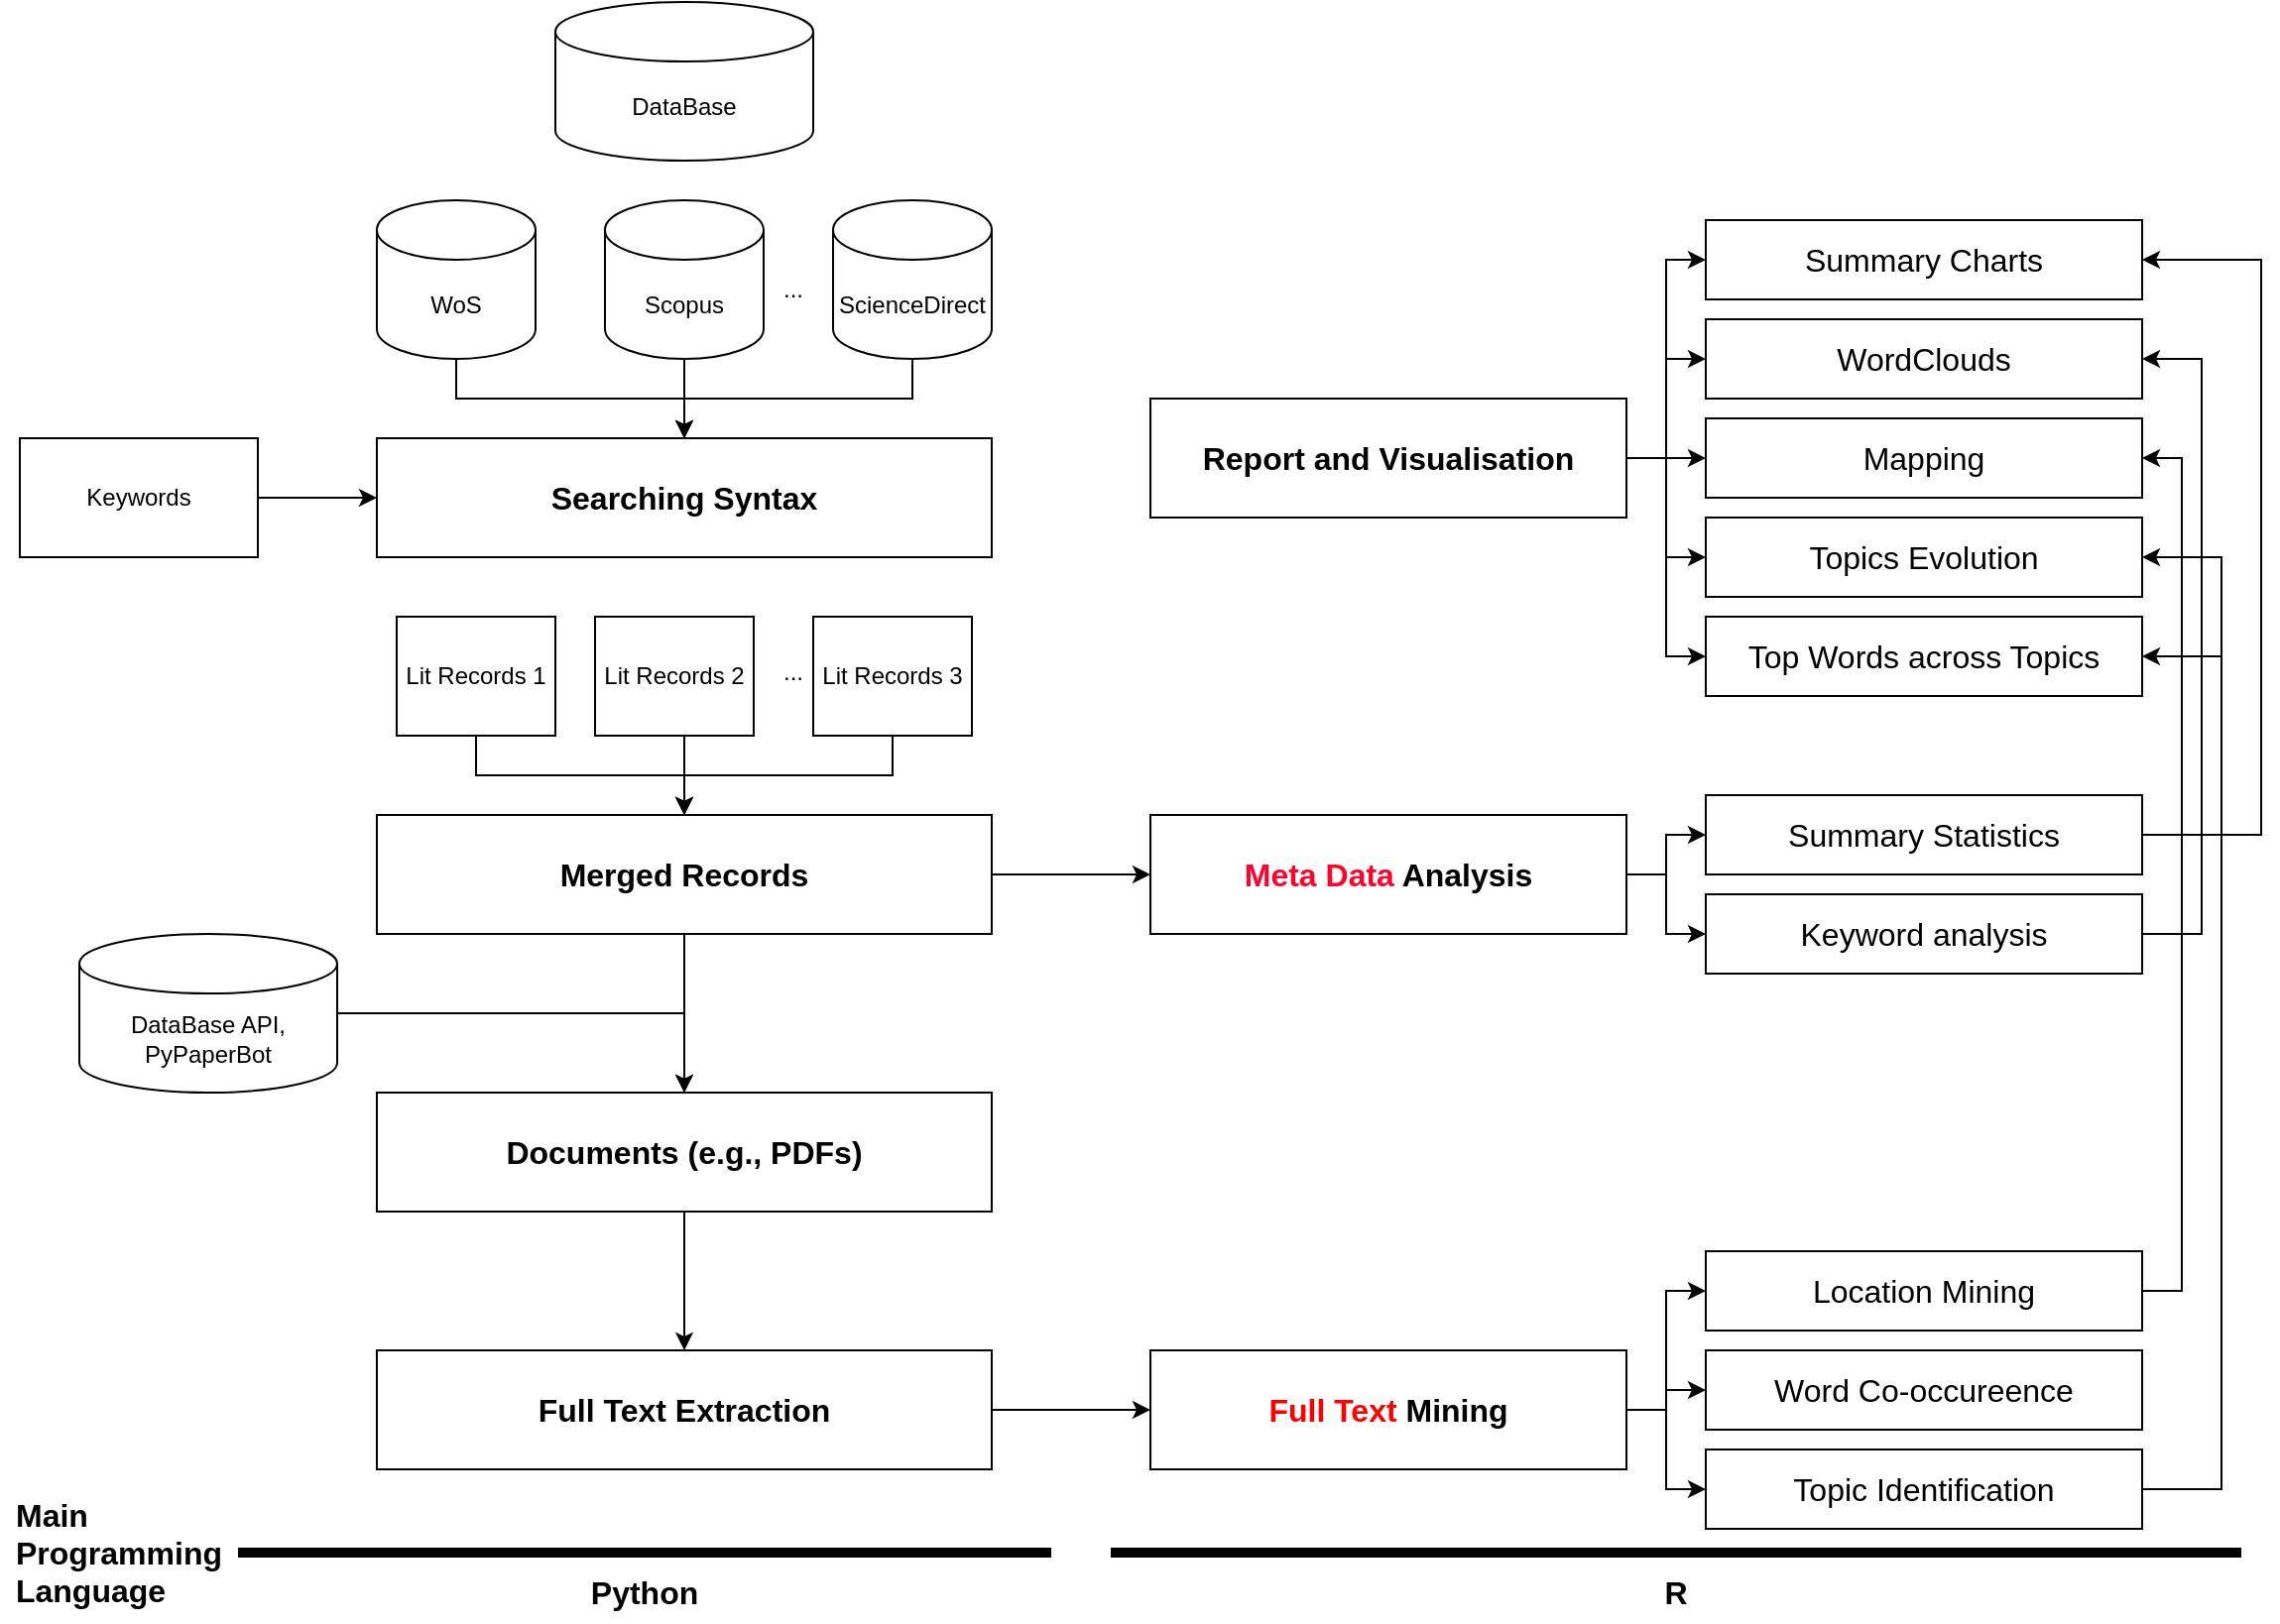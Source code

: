 <mxfile version="21.2.1" type="device">
  <diagram name="Page-1" id="JkrhiDNcaYINZbtEDggA">
    <mxGraphModel dx="2085" dy="1314" grid="1" gridSize="10" guides="1" tooltips="1" connect="1" arrows="1" fold="1" page="1" pageScale="1" pageWidth="1169" pageHeight="827" math="0" shadow="0">
      <root>
        <mxCell id="0" />
        <mxCell id="1" parent="0" />
        <mxCell id="MNeNwehhgFiUdXqXP5lv-31" style="edgeStyle=orthogonalEdgeStyle;rounded=0;orthogonalLoop=1;jettySize=auto;html=1;exitX=1;exitY=0.5;exitDx=0;exitDy=0;entryX=0;entryY=0.5;entryDx=0;entryDy=0;" parent="1" source="MNeNwehhgFiUdXqXP5lv-1" target="MNeNwehhgFiUdXqXP5lv-7" edge="1">
          <mxGeometry relative="1" as="geometry" />
        </mxCell>
        <mxCell id="MNeNwehhgFiUdXqXP5lv-1" value="Keywords" style="rounded=0;whiteSpace=wrap;html=1;" parent="1" vertex="1">
          <mxGeometry x="10" y="230" width="120" height="60" as="geometry" />
        </mxCell>
        <mxCell id="MNeNwehhgFiUdXqXP5lv-2" value="DataBase" style="shape=cylinder3;whiteSpace=wrap;html=1;boundedLbl=1;backgroundOutline=1;size=15;" parent="1" vertex="1">
          <mxGeometry x="280" y="10" width="130" height="80" as="geometry" />
        </mxCell>
        <mxCell id="MNeNwehhgFiUdXqXP5lv-8" style="edgeStyle=orthogonalEdgeStyle;rounded=0;orthogonalLoop=1;jettySize=auto;html=1;exitX=0.5;exitY=1;exitDx=0;exitDy=0;exitPerimeter=0;" parent="1" source="MNeNwehhgFiUdXqXP5lv-3" target="MNeNwehhgFiUdXqXP5lv-7" edge="1">
          <mxGeometry relative="1" as="geometry" />
        </mxCell>
        <mxCell id="MNeNwehhgFiUdXqXP5lv-3" value="WoS" style="shape=cylinder3;whiteSpace=wrap;html=1;boundedLbl=1;backgroundOutline=1;size=15;" parent="1" vertex="1">
          <mxGeometry x="190" y="110" width="80" height="80" as="geometry" />
        </mxCell>
        <mxCell id="MNeNwehhgFiUdXqXP5lv-9" style="edgeStyle=orthogonalEdgeStyle;rounded=0;orthogonalLoop=1;jettySize=auto;html=1;exitX=0.5;exitY=1;exitDx=0;exitDy=0;exitPerimeter=0;entryX=0.5;entryY=0;entryDx=0;entryDy=0;" parent="1" source="MNeNwehhgFiUdXqXP5lv-4" target="MNeNwehhgFiUdXqXP5lv-7" edge="1">
          <mxGeometry relative="1" as="geometry" />
        </mxCell>
        <mxCell id="MNeNwehhgFiUdXqXP5lv-4" value="Scopus" style="shape=cylinder3;whiteSpace=wrap;html=1;boundedLbl=1;backgroundOutline=1;size=15;" parent="1" vertex="1">
          <mxGeometry x="305" y="110" width="80" height="80" as="geometry" />
        </mxCell>
        <mxCell id="MNeNwehhgFiUdXqXP5lv-5" value="..." style="text;html=1;strokeColor=none;fillColor=none;align=center;verticalAlign=middle;whiteSpace=wrap;rounded=0;" parent="1" vertex="1">
          <mxGeometry x="385" y="140" width="30" height="30" as="geometry" />
        </mxCell>
        <mxCell id="MNeNwehhgFiUdXqXP5lv-10" style="edgeStyle=orthogonalEdgeStyle;rounded=0;orthogonalLoop=1;jettySize=auto;html=1;exitX=0.5;exitY=1;exitDx=0;exitDy=0;exitPerimeter=0;entryX=0.5;entryY=0;entryDx=0;entryDy=0;" parent="1" source="MNeNwehhgFiUdXqXP5lv-6" target="MNeNwehhgFiUdXqXP5lv-7" edge="1">
          <mxGeometry relative="1" as="geometry" />
        </mxCell>
        <mxCell id="MNeNwehhgFiUdXqXP5lv-6" value="ScienceDirect" style="shape=cylinder3;whiteSpace=wrap;html=1;boundedLbl=1;backgroundOutline=1;size=15;" parent="1" vertex="1">
          <mxGeometry x="420" y="110" width="80" height="80" as="geometry" />
        </mxCell>
        <mxCell id="MNeNwehhgFiUdXqXP5lv-7" value="&lt;font style=&quot;font-size: 16px;&quot;&gt;&lt;b&gt;Searching Syntax&lt;/b&gt;&lt;/font&gt;" style="rounded=0;whiteSpace=wrap;html=1;" parent="1" vertex="1">
          <mxGeometry x="190" y="230" width="310" height="60" as="geometry" />
        </mxCell>
        <mxCell id="MNeNwehhgFiUdXqXP5lv-16" style="edgeStyle=orthogonalEdgeStyle;rounded=0;orthogonalLoop=1;jettySize=auto;html=1;exitX=0.5;exitY=1;exitDx=0;exitDy=0;" parent="1" source="MNeNwehhgFiUdXqXP5lv-11" target="MNeNwehhgFiUdXqXP5lv-15" edge="1">
          <mxGeometry relative="1" as="geometry" />
        </mxCell>
        <mxCell id="MNeNwehhgFiUdXqXP5lv-11" value="Lit Records 1" style="rounded=0;whiteSpace=wrap;html=1;" parent="1" vertex="1">
          <mxGeometry x="200" y="320" width="80" height="60" as="geometry" />
        </mxCell>
        <mxCell id="MNeNwehhgFiUdXqXP5lv-18" style="edgeStyle=orthogonalEdgeStyle;rounded=0;orthogonalLoop=1;jettySize=auto;html=1;exitX=0.5;exitY=1;exitDx=0;exitDy=0;entryX=0.5;entryY=0;entryDx=0;entryDy=0;" parent="1" source="MNeNwehhgFiUdXqXP5lv-12" target="MNeNwehhgFiUdXqXP5lv-15" edge="1">
          <mxGeometry relative="1" as="geometry" />
        </mxCell>
        <mxCell id="MNeNwehhgFiUdXqXP5lv-12" value="Lit Records 3" style="rounded=0;whiteSpace=wrap;html=1;" parent="1" vertex="1">
          <mxGeometry x="410" y="320" width="80" height="60" as="geometry" />
        </mxCell>
        <mxCell id="MNeNwehhgFiUdXqXP5lv-17" style="edgeStyle=orthogonalEdgeStyle;rounded=0;orthogonalLoop=1;jettySize=auto;html=1;exitX=0.5;exitY=1;exitDx=0;exitDy=0;entryX=0.5;entryY=0;entryDx=0;entryDy=0;" parent="1" source="MNeNwehhgFiUdXqXP5lv-13" target="MNeNwehhgFiUdXqXP5lv-15" edge="1">
          <mxGeometry relative="1" as="geometry">
            <Array as="points">
              <mxPoint x="345" y="380" />
            </Array>
          </mxGeometry>
        </mxCell>
        <mxCell id="MNeNwehhgFiUdXqXP5lv-13" value="Lit Records 2" style="rounded=0;whiteSpace=wrap;html=1;" parent="1" vertex="1">
          <mxGeometry x="300" y="320" width="80" height="60" as="geometry" />
        </mxCell>
        <mxCell id="MNeNwehhgFiUdXqXP5lv-14" value="..." style="text;html=1;strokeColor=none;fillColor=none;align=center;verticalAlign=middle;whiteSpace=wrap;rounded=0;" parent="1" vertex="1">
          <mxGeometry x="385" y="333" width="30" height="30" as="geometry" />
        </mxCell>
        <mxCell id="MNeNwehhgFiUdXqXP5lv-21" style="edgeStyle=orthogonalEdgeStyle;rounded=0;orthogonalLoop=1;jettySize=auto;html=1;exitX=0.5;exitY=1;exitDx=0;exitDy=0;entryX=0.5;entryY=0;entryDx=0;entryDy=0;" parent="1" source="MNeNwehhgFiUdXqXP5lv-15" target="MNeNwehhgFiUdXqXP5lv-19" edge="1">
          <mxGeometry relative="1" as="geometry" />
        </mxCell>
        <mxCell id="MNeNwehhgFiUdXqXP5lv-26" style="edgeStyle=orthogonalEdgeStyle;rounded=0;orthogonalLoop=1;jettySize=auto;html=1;exitX=1;exitY=0.5;exitDx=0;exitDy=0;" parent="1" source="MNeNwehhgFiUdXqXP5lv-15" target="MNeNwehhgFiUdXqXP5lv-25" edge="1">
          <mxGeometry relative="1" as="geometry" />
        </mxCell>
        <mxCell id="MNeNwehhgFiUdXqXP5lv-15" value="&lt;b&gt;&lt;font style=&quot;font-size: 16px;&quot;&gt;Merged Records&lt;/font&gt;&lt;/b&gt;" style="rounded=0;whiteSpace=wrap;html=1;" parent="1" vertex="1">
          <mxGeometry x="190" y="420" width="310" height="60" as="geometry" />
        </mxCell>
        <mxCell id="MNeNwehhgFiUdXqXP5lv-39" style="edgeStyle=orthogonalEdgeStyle;rounded=0;orthogonalLoop=1;jettySize=auto;html=1;exitX=0.5;exitY=1;exitDx=0;exitDy=0;" parent="1" source="MNeNwehhgFiUdXqXP5lv-19" target="MNeNwehhgFiUdXqXP5lv-36" edge="1">
          <mxGeometry relative="1" as="geometry" />
        </mxCell>
        <mxCell id="MNeNwehhgFiUdXqXP5lv-19" value="&lt;b&gt;&lt;font style=&quot;font-size: 16px;&quot;&gt;Documents (e.g., PDFs)&lt;/font&gt;&lt;/b&gt;" style="rounded=0;whiteSpace=wrap;html=1;" parent="1" vertex="1">
          <mxGeometry x="190" y="560" width="310" height="60" as="geometry" />
        </mxCell>
        <mxCell id="MNeNwehhgFiUdXqXP5lv-30" style="edgeStyle=orthogonalEdgeStyle;rounded=0;orthogonalLoop=1;jettySize=auto;html=1;exitX=1;exitY=0.5;exitDx=0;exitDy=0;exitPerimeter=0;entryX=0.5;entryY=0;entryDx=0;entryDy=0;" parent="1" source="MNeNwehhgFiUdXqXP5lv-23" target="MNeNwehhgFiUdXqXP5lv-19" edge="1">
          <mxGeometry relative="1" as="geometry" />
        </mxCell>
        <mxCell id="MNeNwehhgFiUdXqXP5lv-23" value="DataBase API, PyPaperBot" style="shape=cylinder3;whiteSpace=wrap;html=1;boundedLbl=1;backgroundOutline=1;size=15;" parent="1" vertex="1">
          <mxGeometry x="40" y="480" width="130" height="80" as="geometry" />
        </mxCell>
        <mxCell id="MNeNwehhgFiUdXqXP5lv-46" style="edgeStyle=orthogonalEdgeStyle;rounded=0;orthogonalLoop=1;jettySize=auto;html=1;exitX=1;exitY=0.5;exitDx=0;exitDy=0;entryX=0;entryY=0.5;entryDx=0;entryDy=0;" parent="1" source="MNeNwehhgFiUdXqXP5lv-25" target="MNeNwehhgFiUdXqXP5lv-40" edge="1">
          <mxGeometry relative="1" as="geometry" />
        </mxCell>
        <mxCell id="MNeNwehhgFiUdXqXP5lv-62" style="edgeStyle=orthogonalEdgeStyle;rounded=0;orthogonalLoop=1;jettySize=auto;html=1;exitX=1;exitY=0.5;exitDx=0;exitDy=0;entryX=0;entryY=0.5;entryDx=0;entryDy=0;" parent="1" source="MNeNwehhgFiUdXqXP5lv-25" target="MNeNwehhgFiUdXqXP5lv-61" edge="1">
          <mxGeometry relative="1" as="geometry" />
        </mxCell>
        <mxCell id="MNeNwehhgFiUdXqXP5lv-25" value="&lt;b&gt;&lt;font style=&quot;font-size: 16px;&quot;&gt;&lt;font color=&quot;#ff032d&quot;&gt;Meta Data &lt;/font&gt;Analysis&lt;/font&gt;&lt;/b&gt;" style="rounded=0;whiteSpace=wrap;html=1;" parent="1" vertex="1">
          <mxGeometry x="580" y="420" width="240" height="60" as="geometry" />
        </mxCell>
        <mxCell id="MNeNwehhgFiUdXqXP5lv-49" style="edgeStyle=orthogonalEdgeStyle;rounded=0;orthogonalLoop=1;jettySize=auto;html=1;exitX=1;exitY=0.5;exitDx=0;exitDy=0;entryX=0;entryY=0.5;entryDx=0;entryDy=0;" parent="1" source="MNeNwehhgFiUdXqXP5lv-29" target="MNeNwehhgFiUdXqXP5lv-41" edge="1">
          <mxGeometry relative="1" as="geometry" />
        </mxCell>
        <mxCell id="MNeNwehhgFiUdXqXP5lv-50" style="edgeStyle=orthogonalEdgeStyle;rounded=0;orthogonalLoop=1;jettySize=auto;html=1;exitX=1;exitY=0.5;exitDx=0;exitDy=0;entryX=0;entryY=0.5;entryDx=0;entryDy=0;" parent="1" source="MNeNwehhgFiUdXqXP5lv-29" target="MNeNwehhgFiUdXqXP5lv-42" edge="1">
          <mxGeometry relative="1" as="geometry" />
        </mxCell>
        <mxCell id="MNeNwehhgFiUdXqXP5lv-63" style="edgeStyle=orthogonalEdgeStyle;rounded=0;orthogonalLoop=1;jettySize=auto;html=1;exitX=1;exitY=0.5;exitDx=0;exitDy=0;entryX=0;entryY=0.5;entryDx=0;entryDy=0;" parent="1" source="MNeNwehhgFiUdXqXP5lv-29" target="MNeNwehhgFiUdXqXP5lv-56" edge="1">
          <mxGeometry relative="1" as="geometry" />
        </mxCell>
        <mxCell id="MNeNwehhgFiUdXqXP5lv-64" style="edgeStyle=orthogonalEdgeStyle;rounded=0;orthogonalLoop=1;jettySize=auto;html=1;exitX=1;exitY=0.5;exitDx=0;exitDy=0;entryX=0;entryY=0.5;entryDx=0;entryDy=0;" parent="1" source="MNeNwehhgFiUdXqXP5lv-29" target="MNeNwehhgFiUdXqXP5lv-58" edge="1">
          <mxGeometry relative="1" as="geometry" />
        </mxCell>
        <mxCell id="MNeNwehhgFiUdXqXP5lv-66" style="edgeStyle=orthogonalEdgeStyle;rounded=0;orthogonalLoop=1;jettySize=auto;html=1;exitX=1;exitY=0.5;exitDx=0;exitDy=0;entryX=0;entryY=0.5;entryDx=0;entryDy=0;" parent="1" source="MNeNwehhgFiUdXqXP5lv-29" target="MNeNwehhgFiUdXqXP5lv-65" edge="1">
          <mxGeometry relative="1" as="geometry" />
        </mxCell>
        <mxCell id="MNeNwehhgFiUdXqXP5lv-29" value="&lt;b&gt;&lt;font style=&quot;font-size: 16px;&quot;&gt;Report and Visualisation&lt;/font&gt;&lt;/b&gt;" style="rounded=0;whiteSpace=wrap;html=1;" parent="1" vertex="1">
          <mxGeometry x="580" y="210" width="240" height="60" as="geometry" />
        </mxCell>
        <mxCell id="MNeNwehhgFiUdXqXP5lv-35" style="edgeStyle=orthogonalEdgeStyle;rounded=0;orthogonalLoop=1;jettySize=auto;html=1;exitX=1;exitY=0.5;exitDx=0;exitDy=0;entryX=0;entryY=0.5;entryDx=0;entryDy=0;" parent="1" source="MNeNwehhgFiUdXqXP5lv-36" target="MNeNwehhgFiUdXqXP5lv-37" edge="1">
          <mxGeometry relative="1" as="geometry" />
        </mxCell>
        <mxCell id="MNeNwehhgFiUdXqXP5lv-36" value="&lt;b&gt;&lt;font style=&quot;font-size: 16px;&quot;&gt;Full Text Extraction&lt;/font&gt;&lt;/b&gt;" style="rounded=0;whiteSpace=wrap;html=1;" parent="1" vertex="1">
          <mxGeometry x="190" y="690" width="310" height="60" as="geometry" />
        </mxCell>
        <mxCell id="MNeNwehhgFiUdXqXP5lv-47" style="edgeStyle=orthogonalEdgeStyle;rounded=0;orthogonalLoop=1;jettySize=auto;html=1;exitX=1;exitY=0.5;exitDx=0;exitDy=0;entryX=0;entryY=0.5;entryDx=0;entryDy=0;" parent="1" source="MNeNwehhgFiUdXqXP5lv-37" target="MNeNwehhgFiUdXqXP5lv-38" edge="1">
          <mxGeometry relative="1" as="geometry" />
        </mxCell>
        <mxCell id="MNeNwehhgFiUdXqXP5lv-54" style="edgeStyle=orthogonalEdgeStyle;rounded=0;orthogonalLoop=1;jettySize=auto;html=1;exitX=1;exitY=0.5;exitDx=0;exitDy=0;entryX=0;entryY=0.5;entryDx=0;entryDy=0;" parent="1" source="MNeNwehhgFiUdXqXP5lv-37" target="MNeNwehhgFiUdXqXP5lv-51" edge="1">
          <mxGeometry relative="1" as="geometry" />
        </mxCell>
        <mxCell id="MNeNwehhgFiUdXqXP5lv-55" style="edgeStyle=orthogonalEdgeStyle;rounded=0;orthogonalLoop=1;jettySize=auto;html=1;exitX=1;exitY=0.5;exitDx=0;exitDy=0;entryX=0;entryY=0.5;entryDx=0;entryDy=0;" parent="1" source="MNeNwehhgFiUdXqXP5lv-37" target="MNeNwehhgFiUdXqXP5lv-52" edge="1">
          <mxGeometry relative="1" as="geometry" />
        </mxCell>
        <mxCell id="MNeNwehhgFiUdXqXP5lv-37" value="&lt;b&gt;&lt;font style=&quot;font-size: 16px;&quot;&gt;&lt;font color=&quot;#ff0000&quot;&gt;Full Text&lt;/font&gt; Mining&lt;/font&gt;&lt;/b&gt;" style="rounded=0;whiteSpace=wrap;html=1;" parent="1" vertex="1">
          <mxGeometry x="580" y="690" width="240" height="60" as="geometry" />
        </mxCell>
        <mxCell id="MNeNwehhgFiUdXqXP5lv-45" style="edgeStyle=orthogonalEdgeStyle;rounded=0;orthogonalLoop=1;jettySize=auto;html=1;exitX=1;exitY=0.5;exitDx=0;exitDy=0;entryX=1;entryY=0.5;entryDx=0;entryDy=0;" parent="1" source="MNeNwehhgFiUdXqXP5lv-38" target="MNeNwehhgFiUdXqXP5lv-42" edge="1">
          <mxGeometry relative="1" as="geometry" />
        </mxCell>
        <mxCell id="MNeNwehhgFiUdXqXP5lv-38" value="&lt;font style=&quot;font-size: 16px;&quot;&gt;Location Mining&lt;/font&gt;" style="rounded=0;whiteSpace=wrap;html=1;" parent="1" vertex="1">
          <mxGeometry x="860" y="640" width="220" height="40" as="geometry" />
        </mxCell>
        <mxCell id="MNeNwehhgFiUdXqXP5lv-48" style="edgeStyle=orthogonalEdgeStyle;rounded=0;orthogonalLoop=1;jettySize=auto;html=1;exitX=1;exitY=0.5;exitDx=0;exitDy=0;entryX=1;entryY=0.5;entryDx=0;entryDy=0;" parent="1" source="MNeNwehhgFiUdXqXP5lv-40" target="MNeNwehhgFiUdXqXP5lv-41" edge="1">
          <mxGeometry relative="1" as="geometry">
            <Array as="points">
              <mxPoint x="1110" y="480" />
              <mxPoint x="1110" y="190" />
            </Array>
          </mxGeometry>
        </mxCell>
        <mxCell id="MNeNwehhgFiUdXqXP5lv-40" value="&lt;span style=&quot;font-size: 16px;&quot;&gt;Keyword analysis&lt;/span&gt;" style="rounded=0;whiteSpace=wrap;html=1;" parent="1" vertex="1">
          <mxGeometry x="860" y="460" width="220" height="40" as="geometry" />
        </mxCell>
        <mxCell id="MNeNwehhgFiUdXqXP5lv-41" value="&lt;span style=&quot;font-size: 16px;&quot;&gt;WordClouds&lt;/span&gt;" style="rounded=0;whiteSpace=wrap;html=1;" parent="1" vertex="1">
          <mxGeometry x="860" y="170" width="220" height="40" as="geometry" />
        </mxCell>
        <mxCell id="MNeNwehhgFiUdXqXP5lv-42" value="&lt;font style=&quot;font-size: 16px;&quot;&gt;Mapping&lt;/font&gt;" style="rounded=0;whiteSpace=wrap;html=1;" parent="1" vertex="1">
          <mxGeometry x="860" y="220" width="220" height="40" as="geometry" />
        </mxCell>
        <mxCell id="MNeNwehhgFiUdXqXP5lv-51" value="&lt;font style=&quot;font-size: 16px;&quot;&gt;Word Co-occureence&lt;/font&gt;" style="rounded=0;whiteSpace=wrap;html=1;" parent="1" vertex="1">
          <mxGeometry x="860" y="690" width="220" height="40" as="geometry" />
        </mxCell>
        <mxCell id="MNeNwehhgFiUdXqXP5lv-57" style="edgeStyle=orthogonalEdgeStyle;rounded=0;orthogonalLoop=1;jettySize=auto;html=1;exitX=1;exitY=0.5;exitDx=0;exitDy=0;entryX=1;entryY=0.5;entryDx=0;entryDy=0;" parent="1" source="MNeNwehhgFiUdXqXP5lv-52" target="MNeNwehhgFiUdXqXP5lv-56" edge="1">
          <mxGeometry relative="1" as="geometry">
            <Array as="points">
              <mxPoint x="1120" y="760" />
              <mxPoint x="1120" y="290" />
            </Array>
          </mxGeometry>
        </mxCell>
        <mxCell id="MNeNwehhgFiUdXqXP5lv-59" style="edgeStyle=orthogonalEdgeStyle;rounded=0;orthogonalLoop=1;jettySize=auto;html=1;exitX=1;exitY=0.5;exitDx=0;exitDy=0;entryX=1;entryY=0.5;entryDx=0;entryDy=0;" parent="1" source="MNeNwehhgFiUdXqXP5lv-52" target="MNeNwehhgFiUdXqXP5lv-58" edge="1">
          <mxGeometry relative="1" as="geometry">
            <Array as="points">
              <mxPoint x="1120" y="760" />
              <mxPoint x="1120" y="340" />
            </Array>
          </mxGeometry>
        </mxCell>
        <mxCell id="MNeNwehhgFiUdXqXP5lv-52" value="&lt;font style=&quot;font-size: 16px;&quot;&gt;Topic Identification&lt;/font&gt;" style="rounded=0;whiteSpace=wrap;html=1;" parent="1" vertex="1">
          <mxGeometry x="860" y="740" width="220" height="40" as="geometry" />
        </mxCell>
        <mxCell id="MNeNwehhgFiUdXqXP5lv-56" value="&lt;font style=&quot;font-size: 16px;&quot;&gt;Topics Evolution&lt;/font&gt;" style="rounded=0;whiteSpace=wrap;html=1;" parent="1" vertex="1">
          <mxGeometry x="860" y="270" width="220" height="40" as="geometry" />
        </mxCell>
        <mxCell id="MNeNwehhgFiUdXqXP5lv-58" value="&lt;span style=&quot;font-size: 16px;&quot;&gt;Top Words across Topics&lt;/span&gt;" style="rounded=0;whiteSpace=wrap;html=1;" parent="1" vertex="1">
          <mxGeometry x="860" y="320" width="220" height="40" as="geometry" />
        </mxCell>
        <mxCell id="MNeNwehhgFiUdXqXP5lv-67" style="edgeStyle=orthogonalEdgeStyle;rounded=0;orthogonalLoop=1;jettySize=auto;html=1;exitX=1;exitY=0.5;exitDx=0;exitDy=0;entryX=1;entryY=0.5;entryDx=0;entryDy=0;" parent="1" source="MNeNwehhgFiUdXqXP5lv-61" target="MNeNwehhgFiUdXqXP5lv-65" edge="1">
          <mxGeometry relative="1" as="geometry">
            <Array as="points">
              <mxPoint x="1140" y="430" />
              <mxPoint x="1140" y="140" />
            </Array>
          </mxGeometry>
        </mxCell>
        <mxCell id="MNeNwehhgFiUdXqXP5lv-61" value="&lt;span style=&quot;font-size: 16px;&quot;&gt;Summary Statistics&lt;/span&gt;" style="rounded=0;whiteSpace=wrap;html=1;" parent="1" vertex="1">
          <mxGeometry x="860" y="410" width="220" height="40" as="geometry" />
        </mxCell>
        <mxCell id="MNeNwehhgFiUdXqXP5lv-65" value="&lt;span style=&quot;font-size: 16px;&quot;&gt;Summary Charts&lt;/span&gt;" style="rounded=0;whiteSpace=wrap;html=1;" parent="1" vertex="1">
          <mxGeometry x="860" y="120" width="220" height="40" as="geometry" />
        </mxCell>
        <mxCell id="MNeNwehhgFiUdXqXP5lv-68" value="" style="endArrow=none;html=1;rounded=0;strokeWidth=5;" parent="1" edge="1">
          <mxGeometry width="50" height="50" relative="1" as="geometry">
            <mxPoint x="120" y="792" as="sourcePoint" />
            <mxPoint x="530" y="792" as="targetPoint" />
          </mxGeometry>
        </mxCell>
        <mxCell id="MNeNwehhgFiUdXqXP5lv-69" value="" style="endArrow=none;html=1;rounded=0;strokeWidth=5;" parent="1" edge="1">
          <mxGeometry width="50" height="50" relative="1" as="geometry">
            <mxPoint x="560" y="792" as="sourcePoint" />
            <mxPoint x="1130" y="792" as="targetPoint" />
          </mxGeometry>
        </mxCell>
        <mxCell id="MNeNwehhgFiUdXqXP5lv-70" value="&lt;b&gt;&lt;font style=&quot;font-size: 16px;&quot;&gt;Python&lt;/font&gt;&lt;/b&gt;" style="text;html=1;strokeColor=none;fillColor=none;align=center;verticalAlign=middle;whiteSpace=wrap;rounded=0;" parent="1" vertex="1">
          <mxGeometry x="120" y="797" width="410" height="30" as="geometry" />
        </mxCell>
        <mxCell id="MNeNwehhgFiUdXqXP5lv-71" value="&lt;b&gt;&lt;font style=&quot;font-size: 16px;&quot;&gt;R&lt;/font&gt;&lt;/b&gt;" style="text;html=1;strokeColor=none;fillColor=none;align=center;verticalAlign=middle;whiteSpace=wrap;rounded=0;" parent="1" vertex="1">
          <mxGeometry x="560" y="797" width="570" height="30" as="geometry" />
        </mxCell>
        <mxCell id="MNeNwehhgFiUdXqXP5lv-72" value="&lt;div style=&quot;text-align: left;&quot;&gt;&lt;b style=&quot;font-size: 16px; background-color: initial;&quot;&gt;Main&lt;/b&gt;&lt;/div&gt;&lt;span style=&quot;font-size: 16px;&quot;&gt;&lt;div style=&quot;text-align: left;&quot;&gt;&lt;b style=&quot;background-color: initial;&quot;&gt;Programming&lt;/b&gt;&lt;/div&gt;&lt;b&gt;&lt;div style=&quot;text-align: left;&quot;&gt;&lt;b style=&quot;background-color: initial;&quot;&gt;Language&lt;/b&gt;&lt;/div&gt;&lt;/b&gt;&lt;/span&gt;" style="text;html=1;strokeColor=none;fillColor=none;align=center;verticalAlign=middle;whiteSpace=wrap;rounded=0;" parent="1" vertex="1">
          <mxGeometry y="777" width="120" height="30" as="geometry" />
        </mxCell>
      </root>
    </mxGraphModel>
  </diagram>
</mxfile>
